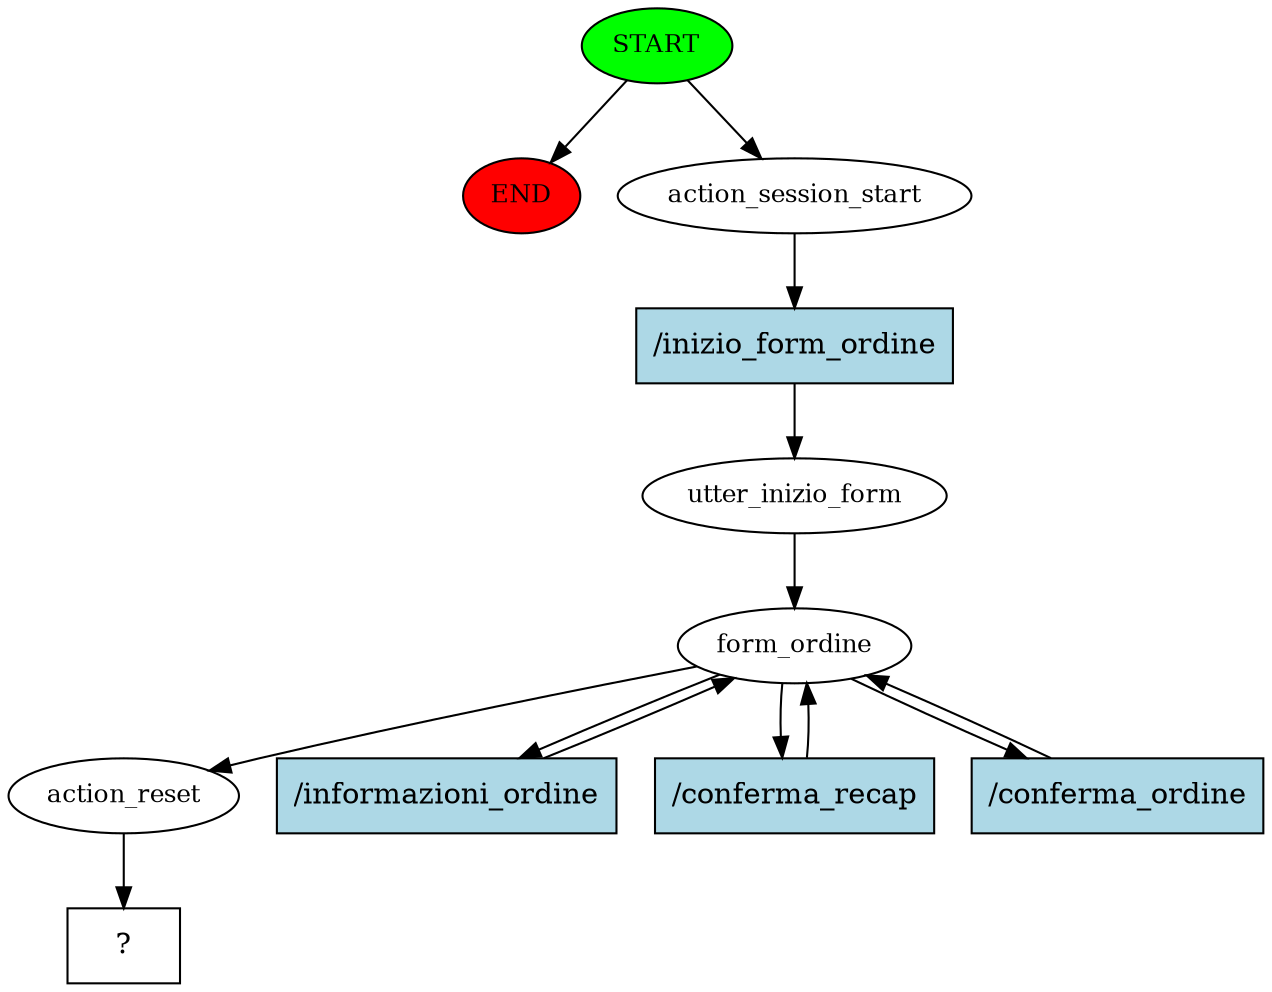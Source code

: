 digraph  {
0 [class="start active", fillcolor=green, fontsize=12, label=START, style=filled];
"-1" [class=end, fillcolor=red, fontsize=12, label=END, style=filled];
1 [class=active, fontsize=12, label=action_session_start];
2 [class=active, fontsize=12, label=utter_inizio_form];
3 [class=active, fontsize=12, label=form_ordine];
17 [class=active, fontsize=12, label=action_reset];
18 [class="intent dashed active", label="  ?  ", shape=rect];
19 [class="intent active", fillcolor=lightblue, label="/inizio_form_ordine", shape=rect, style=filled];
20 [class="intent active", fillcolor=lightblue, label="/informazioni_ordine", shape=rect, style=filled];
21 [class="intent active", fillcolor=lightblue, label="/conferma_recap", shape=rect, style=filled];
22 [class="intent active", fillcolor=lightblue, label="/conferma_ordine", shape=rect, style=filled];
0 -> "-1"  [class="", key=NONE, label=""];
0 -> 1  [class=active, key=NONE, label=""];
1 -> 19  [class=active, key=0];
2 -> 3  [class=active, key=NONE, label=""];
3 -> 17  [class=active, key=NONE, label=""];
3 -> 20  [class=active, key=0];
3 -> 21  [class=active, key=0];
3 -> 22  [class=active, key=0];
17 -> 18  [class=active, key=NONE, label=""];
19 -> 2  [class=active, key=0];
20 -> 3  [class=active, key=0];
21 -> 3  [class=active, key=0];
22 -> 3  [class=active, key=0];
}
